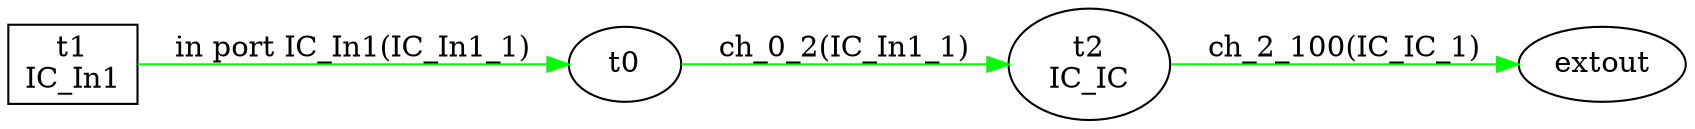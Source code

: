 digraph csp {
	graph [rankdir=LR];
	IC_IC	 [label="t2\nIC_IC"];
	t0 -> IC_IC	 [color=green,
		label="ch_0_2(IC_In1_1)"];
	extout	 [label=extout];
	IC_In1	 [label="t1\nIC_In1",
		shape=box];
	IC_In1 -> t0	 [color=green,
		label="in port IC_In1(IC_In1_1)"];
	IC_IC -> extout	 [color=green,
		label="ch_2_100(IC_IC_1)"];
}
